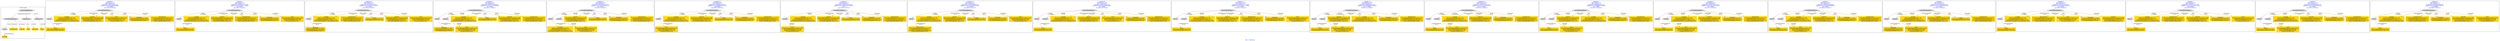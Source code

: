 digraph n0 {
fontcolor="blue"
remincross="true"
label="s08-s-17-edited.xml"
subgraph cluster_0 {
label="1-correct model"
n2[style="filled",color="white",fillcolor="lightgray",label="CulturalHeritageObject1"];
n3[style="filled",color="white",fillcolor="lightgray",label="Person1"];
n4[shape="plaintext",style="filled",fillcolor="gold",label="DESCRIPTION"];
n5[shape="plaintext",style="filled",fillcolor="gold",label="CAPTION"];
n6[shape="plaintext",style="filled",fillcolor="gold",label="TITLE"];
n7[shape="plaintext",style="filled",fillcolor="gold",label="AUTHOR"];
n8[style="filled",color="white",fillcolor="lightgray",label="EuropeanaAggregation1"];
n9[style="filled",color="white",fillcolor="lightgray",label="WebResource1"];
n10[style="filled",color="white",fillcolor="lightgray",label="WebResource2"];
n11[shape="plaintext",style="filled",fillcolor="gold",label="IMAGESRC"];
n12[shape="plaintext",style="filled",fillcolor="gold",label="VIDEO"];
}
subgraph cluster_1 {
label="candidate 0\nlink coherence:1.0\nnode coherence:1.0\nconfidence:0.363571396512728\nmapping score:0.5656349099486871\ncost:6.99999\n-precision:0.29-recall:0.2"
n14[style="filled",color="white",fillcolor="lightgray",label="CulturalHeritageObject1"];
n15[style="filled",color="white",fillcolor="lightgray",label="Person1"];
n16[shape="plaintext",style="filled",fillcolor="gold",label="AUTHOR\n[Person,nameOfThePerson,0.716]\n[CulturalHeritageObject,title,0.177]\n[CulturalHeritageObject,provenance,0.102]\n[CulturalHeritageObject,accessionNumber,0.005]"];
n17[shape="plaintext",style="filled",fillcolor="gold",label="CAPTION\n[CulturalHeritageObject,provenance,0.339]\n[CulturalHeritageObject,rightsHolder,0.3]\n[CulturalHeritageObject,title,0.221]\n[CulturalHeritageObject,extent,0.14]"];
n18[shape="plaintext",style="filled",fillcolor="gold",label="TITLE\n[CulturalHeritageObject,provenance,0.451]\n[CulturalHeritageObject,title,0.36]\n[Person,nameOfThePerson,0.148]\n[Concept,prefLabel,0.041]"];
n19[shape="plaintext",style="filled",fillcolor="gold",label="IMAGESRC\n[Person,nameOfThePerson,0.988]\n[CulturalHeritageObject,extent,0.012]\n[CulturalHeritageObject,title,0.0]"];
n20[shape="plaintext",style="filled",fillcolor="gold",label="VIDEO\n[Person,nameOfThePerson,0.997]\n[CulturalHeritageObject,title,0.003]"];
n21[shape="plaintext",style="filled",fillcolor="gold",label="DESCRIPTION\n[CulturalHeritageObject,provenance,0.507]\n[CulturalHeritageObject,title,0.304]\n[CulturalHeritageObject,rightsHolder,0.102]\n[Person,nameOfThePerson,0.087]"];
}
subgraph cluster_2 {
label="candidate 1\nlink coherence:1.0\nnode coherence:1.0\nconfidence:0.34496317977712954\nmapping score:0.559432171036821\ncost:6.99999\n-precision:0.14-recall:0.1"
n23[style="filled",color="white",fillcolor="lightgray",label="CulturalHeritageObject1"];
n24[style="filled",color="white",fillcolor="lightgray",label="Person1"];
n25[shape="plaintext",style="filled",fillcolor="gold",label="AUTHOR\n[Person,nameOfThePerson,0.716]\n[CulturalHeritageObject,title,0.177]\n[CulturalHeritageObject,provenance,0.102]\n[CulturalHeritageObject,accessionNumber,0.005]"];
n26[shape="plaintext",style="filled",fillcolor="gold",label="CAPTION\n[CulturalHeritageObject,provenance,0.339]\n[CulturalHeritageObject,rightsHolder,0.3]\n[CulturalHeritageObject,title,0.221]\n[CulturalHeritageObject,extent,0.14]"];
n27[shape="plaintext",style="filled",fillcolor="gold",label="DESCRIPTION\n[CulturalHeritageObject,provenance,0.507]\n[CulturalHeritageObject,title,0.304]\n[CulturalHeritageObject,rightsHolder,0.102]\n[Person,nameOfThePerson,0.087]"];
n28[shape="plaintext",style="filled",fillcolor="gold",label="IMAGESRC\n[Person,nameOfThePerson,0.988]\n[CulturalHeritageObject,extent,0.012]\n[CulturalHeritageObject,title,0.0]"];
n29[shape="plaintext",style="filled",fillcolor="gold",label="VIDEO\n[Person,nameOfThePerson,0.997]\n[CulturalHeritageObject,title,0.003]"];
n30[shape="plaintext",style="filled",fillcolor="gold",label="TITLE\n[CulturalHeritageObject,provenance,0.451]\n[CulturalHeritageObject,title,0.36]\n[Person,nameOfThePerson,0.148]\n[Concept,prefLabel,0.041]"];
}
subgraph cluster_3 {
label="candidate 10\nlink coherence:1.0\nnode coherence:1.0\nconfidence:0.2814704478244021\nmapping score:0.5382679270525784\ncost:6.99999\n-precision:0.14-recall:0.1"
n32[style="filled",color="white",fillcolor="lightgray",label="CulturalHeritageObject1"];
n33[style="filled",color="white",fillcolor="lightgray",label="Person1"];
n34[shape="plaintext",style="filled",fillcolor="gold",label="AUTHOR\n[Person,nameOfThePerson,0.716]\n[CulturalHeritageObject,title,0.177]\n[CulturalHeritageObject,provenance,0.102]\n[CulturalHeritageObject,accessionNumber,0.005]"];
n35[shape="plaintext",style="filled",fillcolor="gold",label="DESCRIPTION\n[CulturalHeritageObject,provenance,0.507]\n[CulturalHeritageObject,title,0.304]\n[CulturalHeritageObject,rightsHolder,0.102]\n[Person,nameOfThePerson,0.087]"];
n36[shape="plaintext",style="filled",fillcolor="gold",label="VIDEO\n[Person,nameOfThePerson,0.997]\n[CulturalHeritageObject,title,0.003]"];
n37[shape="plaintext",style="filled",fillcolor="gold",label="CAPTION\n[CulturalHeritageObject,provenance,0.339]\n[CulturalHeritageObject,rightsHolder,0.3]\n[CulturalHeritageObject,title,0.221]\n[CulturalHeritageObject,extent,0.14]"];
n38[shape="plaintext",style="filled",fillcolor="gold",label="TITLE\n[CulturalHeritageObject,provenance,0.451]\n[CulturalHeritageObject,title,0.36]\n[Person,nameOfThePerson,0.148]\n[Concept,prefLabel,0.041]"];
n39[shape="plaintext",style="filled",fillcolor="gold",label="IMAGESRC\n[Person,nameOfThePerson,0.988]\n[CulturalHeritageObject,extent,0.012]\n[CulturalHeritageObject,title,0.0]"];
}
subgraph cluster_4 {
label="candidate 11\nlink coherence:1.0\nnode coherence:1.0\nconfidence:0.28063477067895487\nmapping score:0.5102115902263183\ncost:7.99999\n-precision:0.12-recall:0.1"
n41[style="filled",color="white",fillcolor="lightgray",label="CulturalHeritageObject1"];
n42[style="filled",color="white",fillcolor="lightgray",label="Person1"];
n43[style="filled",color="white",fillcolor="lightgray",label="Concept1"];
n44[shape="plaintext",style="filled",fillcolor="gold",label="AUTHOR\n[Person,nameOfThePerson,0.716]\n[CulturalHeritageObject,title,0.177]\n[CulturalHeritageObject,provenance,0.102]\n[CulturalHeritageObject,accessionNumber,0.005]"];
n45[shape="plaintext",style="filled",fillcolor="gold",label="VIDEO\n[Person,nameOfThePerson,0.997]\n[CulturalHeritageObject,title,0.003]"];
n46[shape="plaintext",style="filled",fillcolor="gold",label="CAPTION\n[CulturalHeritageObject,provenance,0.339]\n[CulturalHeritageObject,rightsHolder,0.3]\n[CulturalHeritageObject,title,0.221]\n[CulturalHeritageObject,extent,0.14]"];
n47[shape="plaintext",style="filled",fillcolor="gold",label="DESCRIPTION\n[CulturalHeritageObject,provenance,0.507]\n[CulturalHeritageObject,title,0.304]\n[CulturalHeritageObject,rightsHolder,0.102]\n[Person,nameOfThePerson,0.087]"];
n48[shape="plaintext",style="filled",fillcolor="gold",label="TITLE\n[CulturalHeritageObject,provenance,0.451]\n[CulturalHeritageObject,title,0.36]\n[Person,nameOfThePerson,0.148]\n[Concept,prefLabel,0.041]"];
n49[shape="plaintext",style="filled",fillcolor="gold",label="IMAGESRC\n[Person,nameOfThePerson,0.988]\n[CulturalHeritageObject,extent,0.012]\n[CulturalHeritageObject,title,0.0]"];
}
subgraph cluster_5 {
label="candidate 12\nlink coherence:1.0\nnode coherence:1.0\nconfidence:0.2631399712975516\nmapping score:0.5043799904325171\ncost:7.99999\n-precision:0.25-recall:0.2"
n51[style="filled",color="white",fillcolor="lightgray",label="CulturalHeritageObject1"];
n52[style="filled",color="white",fillcolor="lightgray",label="Person1"];
n53[style="filled",color="white",fillcolor="lightgray",label="Concept1"];
n54[shape="plaintext",style="filled",fillcolor="gold",label="CAPTION\n[CulturalHeritageObject,provenance,0.339]\n[CulturalHeritageObject,rightsHolder,0.3]\n[CulturalHeritageObject,title,0.221]\n[CulturalHeritageObject,extent,0.14]"];
n55[shape="plaintext",style="filled",fillcolor="gold",label="VIDEO\n[Person,nameOfThePerson,0.997]\n[CulturalHeritageObject,title,0.003]"];
n56[shape="plaintext",style="filled",fillcolor="gold",label="IMAGESRC\n[Person,nameOfThePerson,0.988]\n[CulturalHeritageObject,extent,0.012]\n[CulturalHeritageObject,title,0.0]"];
n57[shape="plaintext",style="filled",fillcolor="gold",label="AUTHOR\n[Person,nameOfThePerson,0.716]\n[CulturalHeritageObject,title,0.177]\n[CulturalHeritageObject,provenance,0.102]\n[CulturalHeritageObject,accessionNumber,0.005]"];
n58[shape="plaintext",style="filled",fillcolor="gold",label="DESCRIPTION\n[CulturalHeritageObject,provenance,0.507]\n[CulturalHeritageObject,title,0.304]\n[CulturalHeritageObject,rightsHolder,0.102]\n[Person,nameOfThePerson,0.087]"];
n59[shape="plaintext",style="filled",fillcolor="gold",label="TITLE\n[CulturalHeritageObject,provenance,0.451]\n[CulturalHeritageObject,title,0.36]\n[Person,nameOfThePerson,0.148]\n[Concept,prefLabel,0.041]"];
}
subgraph cluster_6 {
label="candidate 13\nlink coherence:1.0\nnode coherence:1.0\nconfidence:0.16264906722081207\nmapping score:0.4986608001847151\ncost:6.99999\n-precision:0.14-recall:0.1"
n61[style="filled",color="white",fillcolor="lightgray",label="CulturalHeritageObject1"];
n62[style="filled",color="white",fillcolor="lightgray",label="Person1"];
n63[shape="plaintext",style="filled",fillcolor="gold",label="AUTHOR\n[Person,nameOfThePerson,0.716]\n[CulturalHeritageObject,title,0.177]\n[CulturalHeritageObject,provenance,0.102]\n[CulturalHeritageObject,accessionNumber,0.005]"];
n64[shape="plaintext",style="filled",fillcolor="gold",label="CAPTION\n[CulturalHeritageObject,provenance,0.339]\n[CulturalHeritageObject,rightsHolder,0.3]\n[CulturalHeritageObject,title,0.221]\n[CulturalHeritageObject,extent,0.14]"];
n65[shape="plaintext",style="filled",fillcolor="gold",label="VIDEO\n[Person,nameOfThePerson,0.997]\n[CulturalHeritageObject,title,0.003]"];
n66[shape="plaintext",style="filled",fillcolor="gold",label="IMAGESRC\n[Person,nameOfThePerson,0.988]\n[CulturalHeritageObject,extent,0.012]\n[CulturalHeritageObject,title,0.0]"];
n67[shape="plaintext",style="filled",fillcolor="gold",label="DESCRIPTION\n[CulturalHeritageObject,provenance,0.507]\n[CulturalHeritageObject,title,0.304]\n[CulturalHeritageObject,rightsHolder,0.102]\n[Person,nameOfThePerson,0.087]"];
n68[shape="plaintext",style="filled",fillcolor="gold",label="TITLE\n[CulturalHeritageObject,provenance,0.451]\n[CulturalHeritageObject,title,0.36]\n[Person,nameOfThePerson,0.148]\n[Concept,prefLabel,0.041]"];
}
subgraph cluster_7 {
label="candidate 14\nlink coherence:1.0\nnode coherence:1.0\nconfidence:0.14468352331145395\nmapping score:0.49267228554826237\ncost:7.0\n-precision:0.0-recall:0.0"
n70[style="filled",color="white",fillcolor="lightgray",label="CulturalHeritageObject1"];
n71[style="filled",color="white",fillcolor="lightgray",label="Concept1"];
n72[shape="plaintext",style="filled",fillcolor="gold",label="AUTHOR\n[Person,nameOfThePerson,0.716]\n[CulturalHeritageObject,title,0.177]\n[CulturalHeritageObject,provenance,0.102]\n[CulturalHeritageObject,accessionNumber,0.005]"];
n73[shape="plaintext",style="filled",fillcolor="gold",label="CAPTION\n[CulturalHeritageObject,provenance,0.339]\n[CulturalHeritageObject,rightsHolder,0.3]\n[CulturalHeritageObject,title,0.221]\n[CulturalHeritageObject,extent,0.14]"];
n74[shape="plaintext",style="filled",fillcolor="gold",label="VIDEO\n[Person,nameOfThePerson,0.997]\n[CulturalHeritageObject,title,0.003]"];
n75[shape="plaintext",style="filled",fillcolor="gold",label="IMAGESRC\n[Person,nameOfThePerson,0.988]\n[CulturalHeritageObject,extent,0.012]\n[CulturalHeritageObject,title,0.0]"];
n76[shape="plaintext",style="filled",fillcolor="gold",label="DESCRIPTION\n[CulturalHeritageObject,provenance,0.507]\n[CulturalHeritageObject,title,0.304]\n[CulturalHeritageObject,rightsHolder,0.102]\n[Person,nameOfThePerson,0.087]"];
n77[shape="plaintext",style="filled",fillcolor="gold",label="TITLE\n[CulturalHeritageObject,provenance,0.451]\n[CulturalHeritageObject,title,0.36]\n[Person,nameOfThePerson,0.148]\n[Concept,prefLabel,0.041]"];
}
subgraph cluster_8 {
label="candidate 15\nlink coherence:1.0\nnode coherence:1.0\nconfidence:0.14307645968925078\nmapping score:0.4921365976741947\ncost:6.99999\n-precision:0.14-recall:0.1"
n79[style="filled",color="white",fillcolor="lightgray",label="CulturalHeritageObject1"];
n80[style="filled",color="white",fillcolor="lightgray",label="Person1"];
n81[shape="plaintext",style="filled",fillcolor="gold",label="AUTHOR\n[Person,nameOfThePerson,0.716]\n[CulturalHeritageObject,title,0.177]\n[CulturalHeritageObject,provenance,0.102]\n[CulturalHeritageObject,accessionNumber,0.005]"];
n82[shape="plaintext",style="filled",fillcolor="gold",label="CAPTION\n[CulturalHeritageObject,provenance,0.339]\n[CulturalHeritageObject,rightsHolder,0.3]\n[CulturalHeritageObject,title,0.221]\n[CulturalHeritageObject,extent,0.14]"];
n83[shape="plaintext",style="filled",fillcolor="gold",label="VIDEO\n[Person,nameOfThePerson,0.997]\n[CulturalHeritageObject,title,0.003]"];
n84[shape="plaintext",style="filled",fillcolor="gold",label="IMAGESRC\n[Person,nameOfThePerson,0.988]\n[CulturalHeritageObject,extent,0.012]\n[CulturalHeritageObject,title,0.0]"];
n85[shape="plaintext",style="filled",fillcolor="gold",label="DESCRIPTION\n[CulturalHeritageObject,provenance,0.507]\n[CulturalHeritageObject,title,0.304]\n[CulturalHeritageObject,rightsHolder,0.102]\n[Person,nameOfThePerson,0.087]"];
n86[shape="plaintext",style="filled",fillcolor="gold",label="TITLE\n[CulturalHeritageObject,provenance,0.451]\n[CulturalHeritageObject,title,0.36]\n[Person,nameOfThePerson,0.148]\n[Concept,prefLabel,0.041]"];
}
subgraph cluster_9 {
label="candidate 16\nlink coherence:0.875\nnode coherence:1.0\nconfidence:0.363571396512728\nmapping score:0.5656349099486871\ncost:7.99999\n-precision:0.25-recall:0.2"
n88[style="filled",color="white",fillcolor="lightgray",label="CulturalHeritageObject1"];
n89[style="filled",color="white",fillcolor="lightgray",label="Person1"];
n90[style="filled",color="white",fillcolor="lightgray",label="Concept1"];
n91[shape="plaintext",style="filled",fillcolor="gold",label="AUTHOR\n[Person,nameOfThePerson,0.716]\n[CulturalHeritageObject,title,0.177]\n[CulturalHeritageObject,provenance,0.102]\n[CulturalHeritageObject,accessionNumber,0.005]"];
n92[shape="plaintext",style="filled",fillcolor="gold",label="CAPTION\n[CulturalHeritageObject,provenance,0.339]\n[CulturalHeritageObject,rightsHolder,0.3]\n[CulturalHeritageObject,title,0.221]\n[CulturalHeritageObject,extent,0.14]"];
n93[shape="plaintext",style="filled",fillcolor="gold",label="TITLE\n[CulturalHeritageObject,provenance,0.451]\n[CulturalHeritageObject,title,0.36]\n[Person,nameOfThePerson,0.148]\n[Concept,prefLabel,0.041]"];
n94[shape="plaintext",style="filled",fillcolor="gold",label="IMAGESRC\n[Person,nameOfThePerson,0.988]\n[CulturalHeritageObject,extent,0.012]\n[CulturalHeritageObject,title,0.0]"];
n95[shape="plaintext",style="filled",fillcolor="gold",label="VIDEO\n[Person,nameOfThePerson,0.997]\n[CulturalHeritageObject,title,0.003]"];
n96[shape="plaintext",style="filled",fillcolor="gold",label="DESCRIPTION\n[CulturalHeritageObject,provenance,0.507]\n[CulturalHeritageObject,title,0.304]\n[CulturalHeritageObject,rightsHolder,0.102]\n[Person,nameOfThePerson,0.087]"];
}
subgraph cluster_10 {
label="candidate 17\nlink coherence:0.875\nnode coherence:1.0\nconfidence:0.34496317977712954\nmapping score:0.559432171036821\ncost:7.99999\n-precision:0.12-recall:0.1"
n98[style="filled",color="white",fillcolor="lightgray",label="CulturalHeritageObject1"];
n99[style="filled",color="white",fillcolor="lightgray",label="Person1"];
n100[style="filled",color="white",fillcolor="lightgray",label="Concept1"];
n101[shape="plaintext",style="filled",fillcolor="gold",label="AUTHOR\n[Person,nameOfThePerson,0.716]\n[CulturalHeritageObject,title,0.177]\n[CulturalHeritageObject,provenance,0.102]\n[CulturalHeritageObject,accessionNumber,0.005]"];
n102[shape="plaintext",style="filled",fillcolor="gold",label="CAPTION\n[CulturalHeritageObject,provenance,0.339]\n[CulturalHeritageObject,rightsHolder,0.3]\n[CulturalHeritageObject,title,0.221]\n[CulturalHeritageObject,extent,0.14]"];
n103[shape="plaintext",style="filled",fillcolor="gold",label="DESCRIPTION\n[CulturalHeritageObject,provenance,0.507]\n[CulturalHeritageObject,title,0.304]\n[CulturalHeritageObject,rightsHolder,0.102]\n[Person,nameOfThePerson,0.087]"];
n104[shape="plaintext",style="filled",fillcolor="gold",label="IMAGESRC\n[Person,nameOfThePerson,0.988]\n[CulturalHeritageObject,extent,0.012]\n[CulturalHeritageObject,title,0.0]"];
n105[shape="plaintext",style="filled",fillcolor="gold",label="VIDEO\n[Person,nameOfThePerson,0.997]\n[CulturalHeritageObject,title,0.003]"];
n106[shape="plaintext",style="filled",fillcolor="gold",label="TITLE\n[CulturalHeritageObject,provenance,0.451]\n[CulturalHeritageObject,title,0.36]\n[Person,nameOfThePerson,0.148]\n[Concept,prefLabel,0.041]"];
}
subgraph cluster_11 {
label="candidate 18\nlink coherence:0.875\nnode coherence:1.0\nconfidence:0.3390095025724797\nmapping score:0.5296698341908266\ncost:107.009992\n-precision:0.12-recall:0.1"
n108[style="filled",color="white",fillcolor="lightgray",label="CulturalHeritageObject1"];
n109[style="filled",color="white",fillcolor="lightgray",label="Person1"];
n110[style="filled",color="white",fillcolor="lightgray",label="Concept1"];
n111[shape="plaintext",style="filled",fillcolor="gold",label="CAPTION\n[CulturalHeritageObject,provenance,0.339]\n[CulturalHeritageObject,rightsHolder,0.3]\n[CulturalHeritageObject,title,0.221]\n[CulturalHeritageObject,extent,0.14]"];
n112[shape="plaintext",style="filled",fillcolor="gold",label="AUTHOR\n[Person,nameOfThePerson,0.716]\n[CulturalHeritageObject,title,0.177]\n[CulturalHeritageObject,provenance,0.102]\n[CulturalHeritageObject,accessionNumber,0.005]"];
n113[shape="plaintext",style="filled",fillcolor="gold",label="IMAGESRC\n[Person,nameOfThePerson,0.988]\n[CulturalHeritageObject,extent,0.012]\n[CulturalHeritageObject,title,0.0]"];
n114[shape="plaintext",style="filled",fillcolor="gold",label="VIDEO\n[Person,nameOfThePerson,0.997]\n[CulturalHeritageObject,title,0.003]"];
n115[shape="plaintext",style="filled",fillcolor="gold",label="DESCRIPTION\n[CulturalHeritageObject,provenance,0.507]\n[CulturalHeritageObject,title,0.304]\n[CulturalHeritageObject,rightsHolder,0.102]\n[Person,nameOfThePerson,0.087]"];
n116[shape="plaintext",style="filled",fillcolor="gold",label="TITLE\n[CulturalHeritageObject,provenance,0.451]\n[CulturalHeritageObject,title,0.36]\n[Person,nameOfThePerson,0.148]\n[Concept,prefLabel,0.041]"];
}
subgraph cluster_12 {
label="candidate 19\nlink coherence:0.875\nnode coherence:1.0\nconfidence:0.31036107034773014\nmapping score:0.5201203567825767\ncost:107.009992\n-precision:0.12-recall:0.1"
n118[style="filled",color="white",fillcolor="lightgray",label="CulturalHeritageObject1"];
n119[style="filled",color="white",fillcolor="lightgray",label="Person1"];
n120[style="filled",color="white",fillcolor="lightgray",label="Concept1"];
n121[shape="plaintext",style="filled",fillcolor="gold",label="AUTHOR\n[Person,nameOfThePerson,0.716]\n[CulturalHeritageObject,title,0.177]\n[CulturalHeritageObject,provenance,0.102]\n[CulturalHeritageObject,accessionNumber,0.005]"];
n122[shape="plaintext",style="filled",fillcolor="gold",label="CAPTION\n[CulturalHeritageObject,provenance,0.339]\n[CulturalHeritageObject,rightsHolder,0.3]\n[CulturalHeritageObject,title,0.221]\n[CulturalHeritageObject,extent,0.14]"];
n123[shape="plaintext",style="filled",fillcolor="gold",label="IMAGESRC\n[Person,nameOfThePerson,0.988]\n[CulturalHeritageObject,extent,0.012]\n[CulturalHeritageObject,title,0.0]"];
n124[shape="plaintext",style="filled",fillcolor="gold",label="VIDEO\n[Person,nameOfThePerson,0.997]\n[CulturalHeritageObject,title,0.003]"];
n125[shape="plaintext",style="filled",fillcolor="gold",label="DESCRIPTION\n[CulturalHeritageObject,provenance,0.507]\n[CulturalHeritageObject,title,0.304]\n[CulturalHeritageObject,rightsHolder,0.102]\n[Person,nameOfThePerson,0.087]"];
n126[shape="plaintext",style="filled",fillcolor="gold",label="TITLE\n[CulturalHeritageObject,provenance,0.451]\n[CulturalHeritageObject,title,0.36]\n[Person,nameOfThePerson,0.148]\n[Concept,prefLabel,0.041]"];
}
subgraph cluster_13 {
label="candidate 2\nlink coherence:1.0\nnode coherence:1.0\nconfidence:0.3390095025724797\nmapping score:0.5296698341908266\ncost:7.99999\n-precision:0.12-recall:0.1"
n128[style="filled",color="white",fillcolor="lightgray",label="CulturalHeritageObject1"];
n129[style="filled",color="white",fillcolor="lightgray",label="Person1"];
n130[style="filled",color="white",fillcolor="lightgray",label="Concept1"];
n131[shape="plaintext",style="filled",fillcolor="gold",label="CAPTION\n[CulturalHeritageObject,provenance,0.339]\n[CulturalHeritageObject,rightsHolder,0.3]\n[CulturalHeritageObject,title,0.221]\n[CulturalHeritageObject,extent,0.14]"];
n132[shape="plaintext",style="filled",fillcolor="gold",label="AUTHOR\n[Person,nameOfThePerson,0.716]\n[CulturalHeritageObject,title,0.177]\n[CulturalHeritageObject,provenance,0.102]\n[CulturalHeritageObject,accessionNumber,0.005]"];
n133[shape="plaintext",style="filled",fillcolor="gold",label="IMAGESRC\n[Person,nameOfThePerson,0.988]\n[CulturalHeritageObject,extent,0.012]\n[CulturalHeritageObject,title,0.0]"];
n134[shape="plaintext",style="filled",fillcolor="gold",label="VIDEO\n[Person,nameOfThePerson,0.997]\n[CulturalHeritageObject,title,0.003]"];
n135[shape="plaintext",style="filled",fillcolor="gold",label="DESCRIPTION\n[CulturalHeritageObject,provenance,0.507]\n[CulturalHeritageObject,title,0.304]\n[CulturalHeritageObject,rightsHolder,0.102]\n[Person,nameOfThePerson,0.087]"];
n136[shape="plaintext",style="filled",fillcolor="gold",label="TITLE\n[CulturalHeritageObject,provenance,0.451]\n[CulturalHeritageObject,title,0.36]\n[Person,nameOfThePerson,0.148]\n[Concept,prefLabel,0.041]"];
}
subgraph cluster_14 {
label="candidate 3\nlink coherence:1.0\nnode coherence:1.0\nconfidence:0.31036107034773014\nmapping score:0.5201203567825767\ncost:7.99999\n-precision:0.12-recall:0.1"
n138[style="filled",color="white",fillcolor="lightgray",label="CulturalHeritageObject1"];
n139[style="filled",color="white",fillcolor="lightgray",label="Person1"];
n140[style="filled",color="white",fillcolor="lightgray",label="Concept1"];
n141[shape="plaintext",style="filled",fillcolor="gold",label="AUTHOR\n[Person,nameOfThePerson,0.716]\n[CulturalHeritageObject,title,0.177]\n[CulturalHeritageObject,provenance,0.102]\n[CulturalHeritageObject,accessionNumber,0.005]"];
n142[shape="plaintext",style="filled",fillcolor="gold",label="CAPTION\n[CulturalHeritageObject,provenance,0.339]\n[CulturalHeritageObject,rightsHolder,0.3]\n[CulturalHeritageObject,title,0.221]\n[CulturalHeritageObject,extent,0.14]"];
n143[shape="plaintext",style="filled",fillcolor="gold",label="IMAGESRC\n[Person,nameOfThePerson,0.988]\n[CulturalHeritageObject,extent,0.012]\n[CulturalHeritageObject,title,0.0]"];
n144[shape="plaintext",style="filled",fillcolor="gold",label="VIDEO\n[Person,nameOfThePerson,0.997]\n[CulturalHeritageObject,title,0.003]"];
n145[shape="plaintext",style="filled",fillcolor="gold",label="DESCRIPTION\n[CulturalHeritageObject,provenance,0.507]\n[CulturalHeritageObject,title,0.304]\n[CulturalHeritageObject,rightsHolder,0.102]\n[Person,nameOfThePerson,0.087]"];
n146[shape="plaintext",style="filled",fillcolor="gold",label="TITLE\n[CulturalHeritageObject,provenance,0.451]\n[CulturalHeritageObject,title,0.36]\n[Person,nameOfThePerson,0.148]\n[Concept,prefLabel,0.041]"];
}
subgraph cluster_15 {
label="candidate 4\nlink coherence:1.0\nnode coherence:1.0\nconfidence:0.3084126075668198\nmapping score:0.5194708691889399\ncost:7.99999\n-precision:0.12-recall:0.1"
n148[style="filled",color="white",fillcolor="lightgray",label="CulturalHeritageObject1"];
n149[style="filled",color="white",fillcolor="lightgray",label="Person1"];
n150[style="filled",color="white",fillcolor="lightgray",label="Concept1"];
n151[shape="plaintext",style="filled",fillcolor="gold",label="AUTHOR\n[Person,nameOfThePerson,0.716]\n[CulturalHeritageObject,title,0.177]\n[CulturalHeritageObject,provenance,0.102]\n[CulturalHeritageObject,accessionNumber,0.005]"];
n152[shape="plaintext",style="filled",fillcolor="gold",label="CAPTION\n[CulturalHeritageObject,provenance,0.339]\n[CulturalHeritageObject,rightsHolder,0.3]\n[CulturalHeritageObject,title,0.221]\n[CulturalHeritageObject,extent,0.14]"];
n153[shape="plaintext",style="filled",fillcolor="gold",label="IMAGESRC\n[Person,nameOfThePerson,0.988]\n[CulturalHeritageObject,extent,0.012]\n[CulturalHeritageObject,title,0.0]"];
n154[shape="plaintext",style="filled",fillcolor="gold",label="VIDEO\n[Person,nameOfThePerson,0.997]\n[CulturalHeritageObject,title,0.003]"];
n155[shape="plaintext",style="filled",fillcolor="gold",label="DESCRIPTION\n[CulturalHeritageObject,provenance,0.507]\n[CulturalHeritageObject,title,0.304]\n[CulturalHeritageObject,rightsHolder,0.102]\n[Person,nameOfThePerson,0.087]"];
n156[shape="plaintext",style="filled",fillcolor="gold",label="TITLE\n[CulturalHeritageObject,provenance,0.451]\n[CulturalHeritageObject,title,0.36]\n[Person,nameOfThePerson,0.148]\n[Concept,prefLabel,0.041]"];
}
subgraph cluster_16 {
label="candidate 5\nlink coherence:1.0\nnode coherence:1.0\nconfidence:0.30744845300439144\nmapping score:0.5191494843347971\ncost:7.99999\n-precision:0.12-recall:0.1"
n158[style="filled",color="white",fillcolor="lightgray",label="CulturalHeritageObject1"];
n159[style="filled",color="white",fillcolor="lightgray",label="Person1"];
n160[style="filled",color="white",fillcolor="lightgray",label="Concept1"];
n161[shape="plaintext",style="filled",fillcolor="gold",label="AUTHOR\n[Person,nameOfThePerson,0.716]\n[CulturalHeritageObject,title,0.177]\n[CulturalHeritageObject,provenance,0.102]\n[CulturalHeritageObject,accessionNumber,0.005]"];
n162[shape="plaintext",style="filled",fillcolor="gold",label="CAPTION\n[CulturalHeritageObject,provenance,0.339]\n[CulturalHeritageObject,rightsHolder,0.3]\n[CulturalHeritageObject,title,0.221]\n[CulturalHeritageObject,extent,0.14]"];
n163[shape="plaintext",style="filled",fillcolor="gold",label="VIDEO\n[Person,nameOfThePerson,0.997]\n[CulturalHeritageObject,title,0.003]"];
n164[shape="plaintext",style="filled",fillcolor="gold",label="DESCRIPTION\n[CulturalHeritageObject,provenance,0.507]\n[CulturalHeritageObject,title,0.304]\n[CulturalHeritageObject,rightsHolder,0.102]\n[Person,nameOfThePerson,0.087]"];
n165[shape="plaintext",style="filled",fillcolor="gold",label="TITLE\n[CulturalHeritageObject,provenance,0.451]\n[CulturalHeritageObject,title,0.36]\n[Person,nameOfThePerson,0.148]\n[Concept,prefLabel,0.041]"];
n166[shape="plaintext",style="filled",fillcolor="gold",label="IMAGESRC\n[Person,nameOfThePerson,0.988]\n[CulturalHeritageObject,extent,0.012]\n[CulturalHeritageObject,title,0.0]"];
}
subgraph cluster_17 {
label="candidate 6\nlink coherence:1.0\nnode coherence:1.0\nconfidence:0.3024153142795975\nmapping score:0.5452495492043102\ncost:6.99999\n-precision:0.43-recall:0.3"
n168[style="filled",color="white",fillcolor="lightgray",label="CulturalHeritageObject1"];
n169[style="filled",color="white",fillcolor="lightgray",label="Person1"];
n170[shape="plaintext",style="filled",fillcolor="gold",label="AUTHOR\n[Person,nameOfThePerson,0.716]\n[CulturalHeritageObject,title,0.177]\n[CulturalHeritageObject,provenance,0.102]\n[CulturalHeritageObject,accessionNumber,0.005]"];
n171[shape="plaintext",style="filled",fillcolor="gold",label="DESCRIPTION\n[CulturalHeritageObject,provenance,0.507]\n[CulturalHeritageObject,title,0.304]\n[CulturalHeritageObject,rightsHolder,0.102]\n[Person,nameOfThePerson,0.087]"];
n172[shape="plaintext",style="filled",fillcolor="gold",label="TITLE\n[CulturalHeritageObject,provenance,0.451]\n[CulturalHeritageObject,title,0.36]\n[Person,nameOfThePerson,0.148]\n[Concept,prefLabel,0.041]"];
n173[shape="plaintext",style="filled",fillcolor="gold",label="IMAGESRC\n[Person,nameOfThePerson,0.988]\n[CulturalHeritageObject,extent,0.012]\n[CulturalHeritageObject,title,0.0]"];
n174[shape="plaintext",style="filled",fillcolor="gold",label="VIDEO\n[Person,nameOfThePerson,0.997]\n[CulturalHeritageObject,title,0.003]"];
n175[shape="plaintext",style="filled",fillcolor="gold",label="CAPTION\n[CulturalHeritageObject,provenance,0.339]\n[CulturalHeritageObject,rightsHolder,0.3]\n[CulturalHeritageObject,title,0.221]\n[CulturalHeritageObject,extent,0.14]"];
}
subgraph cluster_18 {
label="candidate 7\nlink coherence:1.0\nnode coherence:1.0\nconfidence:0.29792837123777466\nmapping score:0.5437539015237026\ncost:6.99999\n-precision:0.14-recall:0.1"
n177[style="filled",color="white",fillcolor="lightgray",label="CulturalHeritageObject1"];
n178[style="filled",color="white",fillcolor="lightgray",label="Person1"];
n179[shape="plaintext",style="filled",fillcolor="gold",label="AUTHOR\n[Person,nameOfThePerson,0.716]\n[CulturalHeritageObject,title,0.177]\n[CulturalHeritageObject,provenance,0.102]\n[CulturalHeritageObject,accessionNumber,0.005]"];
n180[shape="plaintext",style="filled",fillcolor="gold",label="DESCRIPTION\n[CulturalHeritageObject,provenance,0.507]\n[CulturalHeritageObject,title,0.304]\n[CulturalHeritageObject,rightsHolder,0.102]\n[Person,nameOfThePerson,0.087]"];
n181[shape="plaintext",style="filled",fillcolor="gold",label="CAPTION\n[CulturalHeritageObject,provenance,0.339]\n[CulturalHeritageObject,rightsHolder,0.3]\n[CulturalHeritageObject,title,0.221]\n[CulturalHeritageObject,extent,0.14]"];
n182[shape="plaintext",style="filled",fillcolor="gold",label="IMAGESRC\n[Person,nameOfThePerson,0.988]\n[CulturalHeritageObject,extent,0.012]\n[CulturalHeritageObject,title,0.0]"];
n183[shape="plaintext",style="filled",fillcolor="gold",label="VIDEO\n[Person,nameOfThePerson,0.997]\n[CulturalHeritageObject,title,0.003]"];
n184[shape="plaintext",style="filled",fillcolor="gold",label="TITLE\n[CulturalHeritageObject,provenance,0.451]\n[CulturalHeritageObject,title,0.36]\n[Person,nameOfThePerson,0.148]\n[Concept,prefLabel,0.041]"];
}
subgraph cluster_19 {
label="candidate 8\nlink coherence:1.0\nnode coherence:1.0\nconfidence:0.29709269409232736\nmapping score:0.5156975646974424\ncost:7.99999\n-precision:0.12-recall:0.1"
n186[style="filled",color="white",fillcolor="lightgray",label="CulturalHeritageObject1"];
n187[style="filled",color="white",fillcolor="lightgray",label="Person1"];
n188[style="filled",color="white",fillcolor="lightgray",label="Concept1"];
n189[shape="plaintext",style="filled",fillcolor="gold",label="AUTHOR\n[Person,nameOfThePerson,0.716]\n[CulturalHeritageObject,title,0.177]\n[CulturalHeritageObject,provenance,0.102]\n[CulturalHeritageObject,accessionNumber,0.005]"];
n190[shape="plaintext",style="filled",fillcolor="gold",label="CAPTION\n[CulturalHeritageObject,provenance,0.339]\n[CulturalHeritageObject,rightsHolder,0.3]\n[CulturalHeritageObject,title,0.221]\n[CulturalHeritageObject,extent,0.14]"];
n191[shape="plaintext",style="filled",fillcolor="gold",label="IMAGESRC\n[Person,nameOfThePerson,0.988]\n[CulturalHeritageObject,extent,0.012]\n[CulturalHeritageObject,title,0.0]"];
n192[shape="plaintext",style="filled",fillcolor="gold",label="VIDEO\n[Person,nameOfThePerson,0.997]\n[CulturalHeritageObject,title,0.003]"];
n193[shape="plaintext",style="filled",fillcolor="gold",label="DESCRIPTION\n[CulturalHeritageObject,provenance,0.507]\n[CulturalHeritageObject,title,0.304]\n[CulturalHeritageObject,rightsHolder,0.102]\n[Person,nameOfThePerson,0.087]"];
n194[shape="plaintext",style="filled",fillcolor="gold",label="TITLE\n[CulturalHeritageObject,provenance,0.451]\n[CulturalHeritageObject,title,0.36]\n[Person,nameOfThePerson,0.148]\n[Concept,prefLabel,0.041]"];
}
subgraph cluster_20 {
label="candidate 9\nlink coherence:1.0\nnode coherence:1.0\nconfidence:0.28243460238683044\nmapping score:0.5385893119067212\ncost:6.99999\n-precision:0.14-recall:0.1"
n196[style="filled",color="white",fillcolor="lightgray",label="CulturalHeritageObject1"];
n197[style="filled",color="white",fillcolor="lightgray",label="Person1"];
n198[shape="plaintext",style="filled",fillcolor="gold",label="AUTHOR\n[Person,nameOfThePerson,0.716]\n[CulturalHeritageObject,title,0.177]\n[CulturalHeritageObject,provenance,0.102]\n[CulturalHeritageObject,accessionNumber,0.005]"];
n199[shape="plaintext",style="filled",fillcolor="gold",label="DESCRIPTION\n[CulturalHeritageObject,provenance,0.507]\n[CulturalHeritageObject,title,0.304]\n[CulturalHeritageObject,rightsHolder,0.102]\n[Person,nameOfThePerson,0.087]"];
n200[shape="plaintext",style="filled",fillcolor="gold",label="IMAGESRC\n[Person,nameOfThePerson,0.988]\n[CulturalHeritageObject,extent,0.012]\n[CulturalHeritageObject,title,0.0]"];
n201[shape="plaintext",style="filled",fillcolor="gold",label="CAPTION\n[CulturalHeritageObject,provenance,0.339]\n[CulturalHeritageObject,rightsHolder,0.3]\n[CulturalHeritageObject,title,0.221]\n[CulturalHeritageObject,extent,0.14]"];
n202[shape="plaintext",style="filled",fillcolor="gold",label="VIDEO\n[Person,nameOfThePerson,0.997]\n[CulturalHeritageObject,title,0.003]"];
n203[shape="plaintext",style="filled",fillcolor="gold",label="TITLE\n[CulturalHeritageObject,provenance,0.451]\n[CulturalHeritageObject,title,0.36]\n[Person,nameOfThePerson,0.148]\n[Concept,prefLabel,0.041]"];
}
n2 -> n3[color="brown",fontcolor="black",label="creator"]
n2 -> n4[color="brown",fontcolor="black",label="description"]
n2 -> n5[color="brown",fontcolor="black",label="provenance"]
n2 -> n6[color="brown",fontcolor="black",label="title"]
n3 -> n7[color="brown",fontcolor="black",label="nameOfThePerson"]
n8 -> n2[color="brown",fontcolor="black",label="aggregatedCHO"]
n8 -> n9[color="brown",fontcolor="black",label="hasView"]
n8 -> n10[color="brown",fontcolor="black",label="hasView"]
n9 -> n11[color="brown",fontcolor="black",label="classLink"]
n10 -> n12[color="brown",fontcolor="black",label="classLink"]
n14 -> n15[color="brown",fontcolor="black",label="creator\nw=0.99999"]
n14 -> n16[color="brown",fontcolor="black",label="accessionNumber\nw=1.0"]
n14 -> n17[color="brown",fontcolor="black",label="rightsHolder\nw=1.0"]
n14 -> n18[color="brown",fontcolor="black",label="title\nw=1.0"]
n14 -> n19[color="brown",fontcolor="black",label="extent\nw=1.0"]
n15 -> n20[color="brown",fontcolor="black",label="nameOfThePerson\nw=1.0"]
n14 -> n21[color="brown",fontcolor="black",label="provenance\nw=1.0"]
n23 -> n24[color="brown",fontcolor="black",label="creator\nw=0.99999"]
n23 -> n25[color="brown",fontcolor="black",label="accessionNumber\nw=1.0"]
n23 -> n26[color="brown",fontcolor="black",label="rightsHolder\nw=1.0"]
n23 -> n27[color="brown",fontcolor="black",label="title\nw=1.0"]
n23 -> n28[color="brown",fontcolor="black",label="extent\nw=1.0"]
n24 -> n29[color="brown",fontcolor="black",label="nameOfThePerson\nw=1.0"]
n23 -> n30[color="brown",fontcolor="black",label="provenance\nw=1.0"]
n32 -> n33[color="brown",fontcolor="black",label="creator\nw=0.99999"]
n32 -> n34[color="brown",fontcolor="black",label="accessionNumber\nw=1.0"]
n32 -> n35[color="brown",fontcolor="black",label="rightsHolder\nw=1.0"]
n32 -> n36[color="brown",fontcolor="black",label="title\nw=1.0"]
n32 -> n37[color="brown",fontcolor="black",label="extent\nw=1.0"]
n32 -> n38[color="brown",fontcolor="black",label="provenance\nw=1.0"]
n33 -> n39[color="brown",fontcolor="black",label="nameOfThePerson\nw=1.0"]
n41 -> n42[color="brown",fontcolor="black",label="creator\nw=0.99999"]
n41 -> n43[color="brown",fontcolor="black",label="hasType\nw=1.0"]
n41 -> n44[color="brown",fontcolor="black",label="accessionNumber\nw=1.0"]
n41 -> n45[color="brown",fontcolor="black",label="title\nw=1.0"]
n41 -> n46[color="brown",fontcolor="black",label="extent\nw=1.0"]
n41 -> n47[color="brown",fontcolor="black",label="provenance\nw=1.0"]
n43 -> n48[color="brown",fontcolor="black",label="prefLabel\nw=1.0"]
n42 -> n49[color="brown",fontcolor="black",label="nameOfThePerson\nw=1.0"]
n51 -> n52[color="brown",fontcolor="black",label="creator\nw=0.99999"]
n51 -> n53[color="brown",fontcolor="black",label="hasType\nw=1.0"]
n51 -> n54[color="brown",fontcolor="black",label="rightsHolder\nw=1.0"]
n51 -> n55[color="brown",fontcolor="black",label="title\nw=1.0"]
n51 -> n56[color="brown",fontcolor="black",label="extent\nw=1.0"]
n52 -> n57[color="brown",fontcolor="black",label="nameOfThePerson\nw=1.0"]
n51 -> n58[color="brown",fontcolor="black",label="provenance\nw=1.0"]
n53 -> n59[color="brown",fontcolor="black",label="prefLabel\nw=1.0"]
n61 -> n62[color="brown",fontcolor="black",label="creator\nw=0.99999"]
n61 -> n63[color="brown",fontcolor="black",label="accessionNumber\nw=1.0"]
n61 -> n64[color="brown",fontcolor="black",label="rightsHolder\nw=1.0"]
n61 -> n65[color="brown",fontcolor="black",label="title\nw=1.0"]
n61 -> n66[color="brown",fontcolor="black",label="extent\nw=1.0"]
n61 -> n67[color="brown",fontcolor="black",label="provenance\nw=1.0"]
n62 -> n68[color="brown",fontcolor="black",label="nameOfThePerson\nw=1.0"]
n70 -> n71[color="brown",fontcolor="black",label="hasType\nw=1.0"]
n70 -> n72[color="brown",fontcolor="black",label="accessionNumber\nw=1.0"]
n70 -> n73[color="brown",fontcolor="black",label="rightsHolder\nw=1.0"]
n70 -> n74[color="brown",fontcolor="black",label="title\nw=1.0"]
n70 -> n75[color="brown",fontcolor="black",label="extent\nw=1.0"]
n70 -> n76[color="brown",fontcolor="black",label="provenance\nw=1.0"]
n71 -> n77[color="brown",fontcolor="black",label="prefLabel\nw=1.0"]
n79 -> n80[color="brown",fontcolor="black",label="creator\nw=0.99999"]
n79 -> n81[color="brown",fontcolor="black",label="accessionNumber\nw=1.0"]
n79 -> n82[color="brown",fontcolor="black",label="rightsHolder\nw=1.0"]
n79 -> n83[color="brown",fontcolor="black",label="title\nw=1.0"]
n79 -> n84[color="brown",fontcolor="black",label="extent\nw=1.0"]
n80 -> n85[color="brown",fontcolor="black",label="nameOfThePerson\nw=1.0"]
n79 -> n86[color="brown",fontcolor="black",label="provenance\nw=1.0"]
n88 -> n89[color="brown",fontcolor="black",label="creator\nw=0.99999"]
n88 -> n90[color="brown",fontcolor="black",label="hasType\nw=1.0"]
n88 -> n91[color="brown",fontcolor="black",label="accessionNumber\nw=1.0"]
n88 -> n92[color="brown",fontcolor="black",label="rightsHolder\nw=1.0"]
n88 -> n93[color="brown",fontcolor="black",label="title\nw=1.0"]
n88 -> n94[color="brown",fontcolor="black",label="extent\nw=1.0"]
n89 -> n95[color="brown",fontcolor="black",label="nameOfThePerson\nw=1.0"]
n88 -> n96[color="brown",fontcolor="black",label="provenance\nw=1.0"]
n98 -> n99[color="brown",fontcolor="black",label="creator\nw=0.99999"]
n98 -> n100[color="brown",fontcolor="black",label="hasType\nw=1.0"]
n98 -> n101[color="brown",fontcolor="black",label="accessionNumber\nw=1.0"]
n98 -> n102[color="brown",fontcolor="black",label="rightsHolder\nw=1.0"]
n98 -> n103[color="brown",fontcolor="black",label="title\nw=1.0"]
n98 -> n104[color="brown",fontcolor="black",label="extent\nw=1.0"]
n99 -> n105[color="brown",fontcolor="black",label="nameOfThePerson\nw=1.0"]
n98 -> n106[color="brown",fontcolor="black",label="provenance\nw=1.0"]
n108 -> n109[color="brown",fontcolor="black",label="creator\nw=0.99999"]
n108 -> n110[color="brown",fontcolor="black",label="hasType\nw=100.010002"]
n108 -> n111[color="brown",fontcolor="black",label="rightsHolder\nw=1.0"]
n108 -> n112[color="brown",fontcolor="black",label="title\nw=1.0"]
n108 -> n113[color="brown",fontcolor="black",label="extent\nw=1.0"]
n109 -> n114[color="brown",fontcolor="black",label="nameOfThePerson\nw=1.0"]
n108 -> n115[color="brown",fontcolor="black",label="provenance\nw=1.0"]
n110 -> n116[color="brown",fontcolor="black",label="prefLabel\nw=1.0"]
n118 -> n119[color="brown",fontcolor="black",label="creator\nw=0.99999"]
n118 -> n120[color="brown",fontcolor="black",label="hasType\nw=100.010002"]
n118 -> n121[color="brown",fontcolor="black",label="accessionNumber\nw=1.0"]
n118 -> n122[color="brown",fontcolor="black",label="rightsHolder\nw=1.0"]
n118 -> n123[color="brown",fontcolor="black",label="extent\nw=1.0"]
n119 -> n124[color="brown",fontcolor="black",label="nameOfThePerson\nw=1.0"]
n118 -> n125[color="brown",fontcolor="black",label="provenance\nw=1.0"]
n120 -> n126[color="brown",fontcolor="black",label="prefLabel\nw=1.0"]
n128 -> n129[color="brown",fontcolor="black",label="creator\nw=0.99999"]
n128 -> n130[color="brown",fontcolor="black",label="hasType\nw=1.0"]
n128 -> n131[color="brown",fontcolor="black",label="rightsHolder\nw=1.0"]
n128 -> n132[color="brown",fontcolor="black",label="title\nw=1.0"]
n128 -> n133[color="brown",fontcolor="black",label="extent\nw=1.0"]
n129 -> n134[color="brown",fontcolor="black",label="nameOfThePerson\nw=1.0"]
n128 -> n135[color="brown",fontcolor="black",label="provenance\nw=1.0"]
n130 -> n136[color="brown",fontcolor="black",label="prefLabel\nw=1.0"]
n138 -> n139[color="brown",fontcolor="black",label="creator\nw=0.99999"]
n138 -> n140[color="brown",fontcolor="black",label="hasType\nw=1.0"]
n138 -> n141[color="brown",fontcolor="black",label="accessionNumber\nw=1.0"]
n138 -> n142[color="brown",fontcolor="black",label="rightsHolder\nw=1.0"]
n138 -> n143[color="brown",fontcolor="black",label="extent\nw=1.0"]
n139 -> n144[color="brown",fontcolor="black",label="nameOfThePerson\nw=1.0"]
n138 -> n145[color="brown",fontcolor="black",label="provenance\nw=1.0"]
n140 -> n146[color="brown",fontcolor="black",label="prefLabel\nw=1.0"]
n148 -> n149[color="brown",fontcolor="black",label="creator\nw=0.99999"]
n148 -> n150[color="brown",fontcolor="black",label="hasType\nw=1.0"]
n148 -> n151[color="brown",fontcolor="black",label="accessionNumber\nw=1.0"]
n148 -> n152[color="brown",fontcolor="black",label="rightsHolder\nw=1.0"]
n148 -> n153[color="brown",fontcolor="black",label="title\nw=1.0"]
n149 -> n154[color="brown",fontcolor="black",label="nameOfThePerson\nw=1.0"]
n148 -> n155[color="brown",fontcolor="black",label="provenance\nw=1.0"]
n150 -> n156[color="brown",fontcolor="black",label="prefLabel\nw=1.0"]
n158 -> n159[color="brown",fontcolor="black",label="creator\nw=0.99999"]
n158 -> n160[color="brown",fontcolor="black",label="hasType\nw=1.0"]
n158 -> n161[color="brown",fontcolor="black",label="accessionNumber\nw=1.0"]
n158 -> n162[color="brown",fontcolor="black",label="rightsHolder\nw=1.0"]
n158 -> n163[color="brown",fontcolor="black",label="title\nw=1.0"]
n158 -> n164[color="brown",fontcolor="black",label="provenance\nw=1.0"]
n160 -> n165[color="brown",fontcolor="black",label="prefLabel\nw=1.0"]
n159 -> n166[color="brown",fontcolor="black",label="nameOfThePerson\nw=1.0"]
n168 -> n169[color="brown",fontcolor="black",label="creator\nw=0.99999"]
n168 -> n170[color="brown",fontcolor="black",label="accessionNumber\nw=1.0"]
n168 -> n171[color="brown",fontcolor="black",label="rightsHolder\nw=1.0"]
n168 -> n172[color="brown",fontcolor="black",label="title\nw=1.0"]
n168 -> n173[color="brown",fontcolor="black",label="extent\nw=1.0"]
n169 -> n174[color="brown",fontcolor="black",label="nameOfThePerson\nw=1.0"]
n168 -> n175[color="brown",fontcolor="black",label="provenance\nw=1.0"]
n177 -> n178[color="brown",fontcolor="black",label="creator\nw=0.99999"]
n177 -> n179[color="brown",fontcolor="black",label="accessionNumber\nw=1.0"]
n177 -> n180[color="brown",fontcolor="black",label="rightsHolder\nw=1.0"]
n177 -> n181[color="brown",fontcolor="black",label="title\nw=1.0"]
n177 -> n182[color="brown",fontcolor="black",label="extent\nw=1.0"]
n178 -> n183[color="brown",fontcolor="black",label="nameOfThePerson\nw=1.0"]
n177 -> n184[color="brown",fontcolor="black",label="provenance\nw=1.0"]
n186 -> n187[color="brown",fontcolor="black",label="creator\nw=0.99999"]
n186 -> n188[color="brown",fontcolor="black",label="hasType\nw=1.0"]
n186 -> n189[color="brown",fontcolor="black",label="accessionNumber\nw=1.0"]
n186 -> n190[color="brown",fontcolor="black",label="title\nw=1.0"]
n186 -> n191[color="brown",fontcolor="black",label="extent\nw=1.0"]
n187 -> n192[color="brown",fontcolor="black",label="nameOfThePerson\nw=1.0"]
n186 -> n193[color="brown",fontcolor="black",label="provenance\nw=1.0"]
n188 -> n194[color="brown",fontcolor="black",label="prefLabel\nw=1.0"]
n196 -> n197[color="brown",fontcolor="black",label="creator\nw=0.99999"]
n196 -> n198[color="brown",fontcolor="black",label="accessionNumber\nw=1.0"]
n196 -> n199[color="brown",fontcolor="black",label="rightsHolder\nw=1.0"]
n196 -> n200[color="brown",fontcolor="black",label="title\nw=1.0"]
n196 -> n201[color="brown",fontcolor="black",label="extent\nw=1.0"]
n197 -> n202[color="brown",fontcolor="black",label="nameOfThePerson\nw=1.0"]
n196 -> n203[color="brown",fontcolor="black",label="provenance\nw=1.0"]
}
